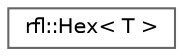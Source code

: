 digraph "类继承关系图"
{
 // LATEX_PDF_SIZE
  bgcolor="transparent";
  edge [fontname=Helvetica,fontsize=10,labelfontname=Helvetica,labelfontsize=10];
  node [fontname=Helvetica,fontsize=10,shape=box,height=0.2,width=0.4];
  rankdir="LR";
  Node0 [id="Node000000",label="rfl::Hex\< T \>",height=0.2,width=0.4,color="grey40", fillcolor="white", style="filled",URL="$structrfl_1_1_hex.html",tooltip="Used to define a field in the NamedTuple."];
}
